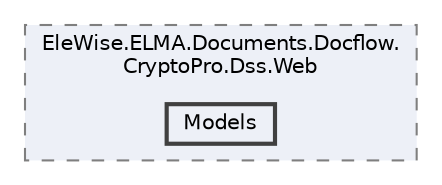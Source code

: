 digraph "Web/Modules/EleWise.ELMA.Documents.Docflow.CryptoPro.Dss.Web/Models"
{
 // LATEX_PDF_SIZE
  bgcolor="transparent";
  edge [fontname=Helvetica,fontsize=10,labelfontname=Helvetica,labelfontsize=10];
  node [fontname=Helvetica,fontsize=10,shape=box,height=0.2,width=0.4];
  compound=true
  subgraph clusterdir_8dee5914c97e6e75cb59419d3681485f {
    graph [ bgcolor="#edf0f7", pencolor="grey50", label="EleWise.ELMA.Documents.Docflow.\lCryptoPro.Dss.Web", fontname=Helvetica,fontsize=10 style="filled,dashed", URL="dir_8dee5914c97e6e75cb59419d3681485f.html",tooltip=""]
  dir_da66f8dfe217380f0eff4110e5c7f699 [label="Models", fillcolor="#edf0f7", color="grey25", style="filled,bold", URL="dir_da66f8dfe217380f0eff4110e5c7f699.html",tooltip=""];
  }
}
